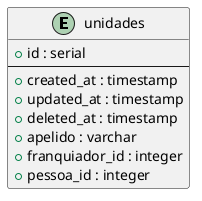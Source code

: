 @startuml
entity unidades {
  +id : serial
  --
  +created_at : timestamp
  +updated_at : timestamp
  +deleted_at : timestamp
  +apelido : varchar
  +franquiador_id : integer
  +pessoa_id : integer
}
@enduml
